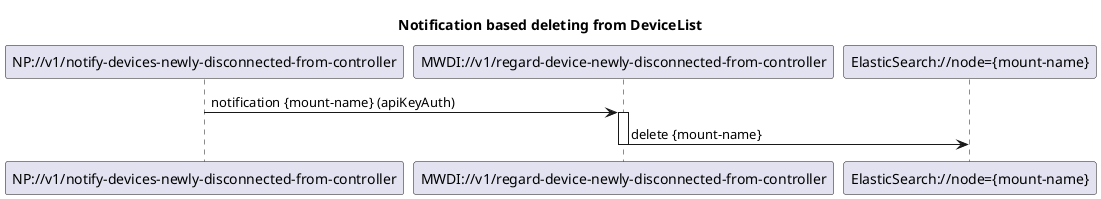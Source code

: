 @startuml 021_NotificationBasedDeviceListSyncDelete
skinparam responseMessageBelowArrow true

title  Notification based deleting from DeviceList

participant "NP://v1/notify-devices-newly-disconnected-from-controller" as subscription
participant "MWDI://v1/regard-device-newly-disconnected-from-controller" as regardNewDevice
participant "ElasticSearch://node={mount-name}" as es

subscription -> regardNewDevice: notification {mount-name} (apiKeyAuth)
activate regardNewDevice

regardNewDevice -> es: delete {mount-name}
deactivate regardNewDevice

@enduml